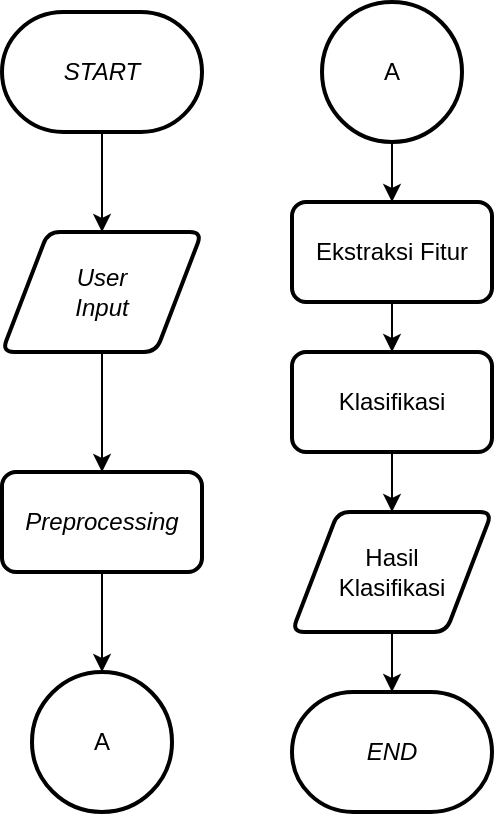<mxfile version="25.0.3">
  <diagram name="Page-1" id="NbjemXNcLE71AyZS94My">
    <mxGraphModel dx="1167" dy="580" grid="1" gridSize="10" guides="1" tooltips="1" connect="1" arrows="1" fold="1" page="1" pageScale="1" pageWidth="850" pageHeight="1100" math="0" shadow="0">
      <root>
        <mxCell id="0" />
        <mxCell id="1" parent="0" />
        <mxCell id="eNyri42b_4KVEkE6_nDj-6" style="edgeStyle=orthogonalEdgeStyle;rounded=0;orthogonalLoop=1;jettySize=auto;html=1;exitX=0.5;exitY=1;exitDx=0;exitDy=0;exitPerimeter=0;entryX=0.5;entryY=0;entryDx=0;entryDy=0;" edge="1" parent="1" source="eNyri42b_4KVEkE6_nDj-1" target="eNyri42b_4KVEkE6_nDj-2">
          <mxGeometry relative="1" as="geometry" />
        </mxCell>
        <mxCell id="eNyri42b_4KVEkE6_nDj-1" value="&lt;i&gt;START&lt;/i&gt;" style="strokeWidth=2;html=1;shape=mxgraph.flowchart.terminator;whiteSpace=wrap;" vertex="1" parent="1">
          <mxGeometry x="210" y="40" width="100" height="60" as="geometry" />
        </mxCell>
        <mxCell id="eNyri42b_4KVEkE6_nDj-8" style="edgeStyle=orthogonalEdgeStyle;rounded=0;orthogonalLoop=1;jettySize=auto;html=1;exitX=0.5;exitY=1;exitDx=0;exitDy=0;entryX=0.5;entryY=0;entryDx=0;entryDy=0;" edge="1" parent="1" source="eNyri42b_4KVEkE6_nDj-2" target="eNyri42b_4KVEkE6_nDj-7">
          <mxGeometry relative="1" as="geometry" />
        </mxCell>
        <mxCell id="eNyri42b_4KVEkE6_nDj-2" value="&lt;i&gt;User&lt;/i&gt;&lt;div&gt;&lt;i&gt;Input&lt;/i&gt;&lt;/div&gt;" style="shape=parallelogram;html=1;strokeWidth=2;perimeter=parallelogramPerimeter;whiteSpace=wrap;rounded=1;arcSize=12;size=0.23;" vertex="1" parent="1">
          <mxGeometry x="210" y="150" width="100" height="60" as="geometry" />
        </mxCell>
        <mxCell id="eNyri42b_4KVEkE6_nDj-3" value="Hasil&lt;div&gt;Klasifikasi&lt;/div&gt;" style="shape=parallelogram;html=1;strokeWidth=2;perimeter=parallelogramPerimeter;whiteSpace=wrap;rounded=1;arcSize=12;size=0.23;" vertex="1" parent="1">
          <mxGeometry x="355" y="290" width="100" height="60" as="geometry" />
        </mxCell>
        <mxCell id="eNyri42b_4KVEkE6_nDj-4" value="&lt;i&gt;END&lt;/i&gt;" style="strokeWidth=2;html=1;shape=mxgraph.flowchart.terminator;whiteSpace=wrap;" vertex="1" parent="1">
          <mxGeometry x="355" y="380" width="100" height="60" as="geometry" />
        </mxCell>
        <mxCell id="eNyri42b_4KVEkE6_nDj-5" style="edgeStyle=orthogonalEdgeStyle;rounded=0;orthogonalLoop=1;jettySize=auto;html=1;exitX=0.5;exitY=1;exitDx=0;exitDy=0;entryX=0.5;entryY=0;entryDx=0;entryDy=0;entryPerimeter=0;" edge="1" parent="1" source="eNyri42b_4KVEkE6_nDj-3" target="eNyri42b_4KVEkE6_nDj-4">
          <mxGeometry relative="1" as="geometry" />
        </mxCell>
        <mxCell id="eNyri42b_4KVEkE6_nDj-7" value="&lt;i&gt;Preprocessing&lt;/i&gt;" style="rounded=1;whiteSpace=wrap;html=1;absoluteArcSize=1;arcSize=14;strokeWidth=2;" vertex="1" parent="1">
          <mxGeometry x="210" y="270" width="100" height="50" as="geometry" />
        </mxCell>
        <mxCell id="eNyri42b_4KVEkE6_nDj-9" value="A" style="strokeWidth=2;html=1;shape=mxgraph.flowchart.start_2;whiteSpace=wrap;" vertex="1" parent="1">
          <mxGeometry x="225" y="370" width="70" height="70" as="geometry" />
        </mxCell>
        <mxCell id="eNyri42b_4KVEkE6_nDj-10" style="edgeStyle=orthogonalEdgeStyle;rounded=0;orthogonalLoop=1;jettySize=auto;html=1;exitX=0.5;exitY=1;exitDx=0;exitDy=0;entryX=0.5;entryY=0;entryDx=0;entryDy=0;entryPerimeter=0;" edge="1" parent="1" source="eNyri42b_4KVEkE6_nDj-7" target="eNyri42b_4KVEkE6_nDj-9">
          <mxGeometry relative="1" as="geometry" />
        </mxCell>
        <mxCell id="eNyri42b_4KVEkE6_nDj-13" style="edgeStyle=orthogonalEdgeStyle;rounded=0;orthogonalLoop=1;jettySize=auto;html=1;exitX=0.5;exitY=1;exitDx=0;exitDy=0;exitPerimeter=0;entryX=0.5;entryY=0;entryDx=0;entryDy=0;" edge="1" parent="1" source="eNyri42b_4KVEkE6_nDj-11" target="eNyri42b_4KVEkE6_nDj-12">
          <mxGeometry relative="1" as="geometry" />
        </mxCell>
        <mxCell id="eNyri42b_4KVEkE6_nDj-11" value="A" style="strokeWidth=2;html=1;shape=mxgraph.flowchart.start_2;whiteSpace=wrap;" vertex="1" parent="1">
          <mxGeometry x="370" y="35" width="70" height="70" as="geometry" />
        </mxCell>
        <mxCell id="eNyri42b_4KVEkE6_nDj-16" style="edgeStyle=orthogonalEdgeStyle;rounded=0;orthogonalLoop=1;jettySize=auto;html=1;exitX=0.5;exitY=1;exitDx=0;exitDy=0;entryX=0.5;entryY=0;entryDx=0;entryDy=0;" edge="1" parent="1" source="eNyri42b_4KVEkE6_nDj-12" target="eNyri42b_4KVEkE6_nDj-15">
          <mxGeometry relative="1" as="geometry" />
        </mxCell>
        <mxCell id="eNyri42b_4KVEkE6_nDj-12" value="Ekstraksi Fitur" style="rounded=1;whiteSpace=wrap;html=1;absoluteArcSize=1;arcSize=14;strokeWidth=2;" vertex="1" parent="1">
          <mxGeometry x="355" y="135" width="100" height="50" as="geometry" />
        </mxCell>
        <mxCell id="eNyri42b_4KVEkE6_nDj-17" style="edgeStyle=orthogonalEdgeStyle;rounded=0;orthogonalLoop=1;jettySize=auto;html=1;exitX=0.5;exitY=1;exitDx=0;exitDy=0;entryX=0.5;entryY=0;entryDx=0;entryDy=0;" edge="1" parent="1" source="eNyri42b_4KVEkE6_nDj-15" target="eNyri42b_4KVEkE6_nDj-3">
          <mxGeometry relative="1" as="geometry" />
        </mxCell>
        <mxCell id="eNyri42b_4KVEkE6_nDj-15" value="Klasifikasi" style="rounded=1;whiteSpace=wrap;html=1;absoluteArcSize=1;arcSize=14;strokeWidth=2;" vertex="1" parent="1">
          <mxGeometry x="355" y="210" width="100" height="50" as="geometry" />
        </mxCell>
      </root>
    </mxGraphModel>
  </diagram>
</mxfile>
